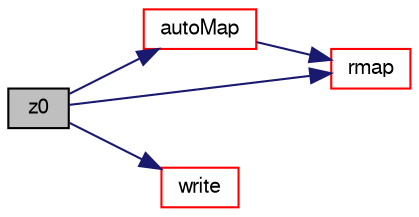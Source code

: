 digraph "z0"
{
  bgcolor="transparent";
  edge [fontname="FreeSans",fontsize="10",labelfontname="FreeSans",labelfontsize="10"];
  node [fontname="FreeSans",fontsize="10",shape=record];
  rankdir="LR";
  Node399 [label="z0",height=0.2,width=0.4,color="black", fillcolor="grey75", style="filled", fontcolor="black"];
  Node399 -> Node400 [color="midnightblue",fontsize="10",style="solid",fontname="FreeSans"];
  Node400 [label="autoMap",height=0.2,width=0.4,color="red",URL="$a30974.html#a0ab0c43ce90d756c88dd81e3d0a9eef5",tooltip="Map (and resize as needed) from self given a mapping object. "];
  Node400 -> Node402 [color="midnightblue",fontsize="10",style="solid",fontname="FreeSans"];
  Node402 [label="rmap",height=0.2,width=0.4,color="red",URL="$a30974.html#a713277715ccc0a5ef466b0516d44731f",tooltip="Reverse map the given fvPatchField onto this fvPatchField. "];
  Node399 -> Node402 [color="midnightblue",fontsize="10",style="solid",fontname="FreeSans"];
  Node399 -> Node404 [color="midnightblue",fontsize="10",style="solid",fontname="FreeSans"];
  Node404 [label="write",height=0.2,width=0.4,color="red",URL="$a30974.html#a293fdfec8bdfbd5c3913ab4c9f3454ff",tooltip="Write. "];
}
